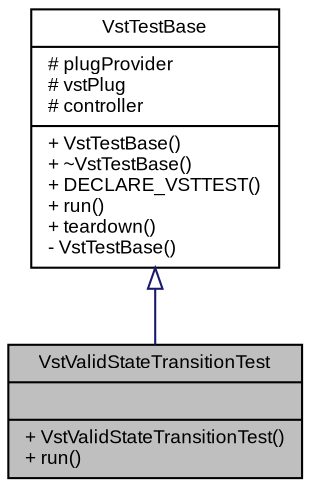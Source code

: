 digraph G
{
  bgcolor="transparent";
  edge [fontname="Arial",fontsize="9",labelfontname="Arial",labelfontsize="9"];
  node [fontname="Arial",fontsize="9",shape=record];
  Node1 [label="{VstValidStateTransitionTest\n||+ VstValidStateTransitionTest()\l+ run()\l}",height=0.2,width=0.4,color="black", fillcolor="grey75", style="filled" fontcolor="black"];
  Node2 -> Node1 [dir=back,color="midnightblue",fontsize="9",style="solid",arrowtail="empty",fontname="Arial"];
  Node2 [label="{VstTestBase\n|# plugProvider\l# vstPlug\l# controller\l|+ VstTestBase()\l+ ~VstTestBase()\l+ DECLARE_VSTTEST()\l+ run()\l+ teardown()\l- VstTestBase()\l}",height=0.2,width=0.4,color="black",URL="$classSteinberg_1_1Vst_1_1VstTestBase.html",tooltip="Test Helper."];
}
